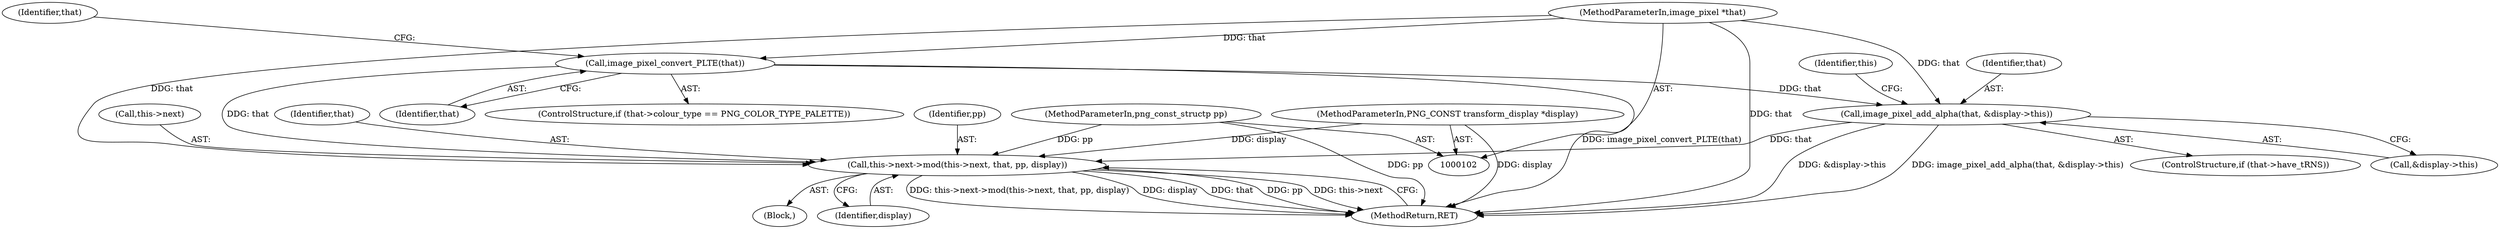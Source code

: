 digraph "0_Android_9d4853418ab2f754c2b63e091c29c5529b8b86ca_67@pointer" {
"1000142" [label="(Call,this->next->mod(this->next, that, pp, display))"];
"1000114" [label="(Call,image_pixel_convert_PLTE(that))"];
"1000104" [label="(MethodParameterIn,image_pixel *that)"];
"1000136" [label="(Call,image_pixel_add_alpha(that, &display->this))"];
"1000105" [label="(MethodParameterIn,png_const_structp pp)"];
"1000106" [label="(MethodParameterIn,PNG_CONST transform_display *display)"];
"1000146" [label="(Identifier,that)"];
"1000115" [label="(Identifier,that)"];
"1000134" [label="(Identifier,that)"];
"1000104" [label="(MethodParameterIn,image_pixel *that)"];
"1000114" [label="(Call,image_pixel_convert_PLTE(that))"];
"1000107" [label="(Block,)"];
"1000132" [label="(ControlStructure,if (that->have_tRNS))"];
"1000105" [label="(MethodParameterIn,png_const_structp pp)"];
"1000137" [label="(Identifier,that)"];
"1000142" [label="(Call,this->next->mod(this->next, that, pp, display))"];
"1000106" [label="(MethodParameterIn,PNG_CONST transform_display *display)"];
"1000149" [label="(MethodReturn,RET)"];
"1000136" [label="(Call,image_pixel_add_alpha(that, &display->this))"];
"1000148" [label="(Identifier,display)"];
"1000147" [label="(Identifier,pp)"];
"1000138" [label="(Call,&display->this)"];
"1000108" [label="(ControlStructure,if (that->colour_type == PNG_COLOR_TYPE_PALETTE))"];
"1000143" [label="(Call,this->next)"];
"1000144" [label="(Identifier,this)"];
"1000142" -> "1000107"  [label="AST: "];
"1000142" -> "1000148"  [label="CFG: "];
"1000143" -> "1000142"  [label="AST: "];
"1000146" -> "1000142"  [label="AST: "];
"1000147" -> "1000142"  [label="AST: "];
"1000148" -> "1000142"  [label="AST: "];
"1000149" -> "1000142"  [label="CFG: "];
"1000142" -> "1000149"  [label="DDG: this->next->mod(this->next, that, pp, display)"];
"1000142" -> "1000149"  [label="DDG: display"];
"1000142" -> "1000149"  [label="DDG: that"];
"1000142" -> "1000149"  [label="DDG: pp"];
"1000142" -> "1000149"  [label="DDG: this->next"];
"1000114" -> "1000142"  [label="DDG: that"];
"1000136" -> "1000142"  [label="DDG: that"];
"1000104" -> "1000142"  [label="DDG: that"];
"1000105" -> "1000142"  [label="DDG: pp"];
"1000106" -> "1000142"  [label="DDG: display"];
"1000114" -> "1000108"  [label="AST: "];
"1000114" -> "1000115"  [label="CFG: "];
"1000115" -> "1000114"  [label="AST: "];
"1000134" -> "1000114"  [label="CFG: "];
"1000114" -> "1000149"  [label="DDG: image_pixel_convert_PLTE(that)"];
"1000104" -> "1000114"  [label="DDG: that"];
"1000114" -> "1000136"  [label="DDG: that"];
"1000104" -> "1000102"  [label="AST: "];
"1000104" -> "1000149"  [label="DDG: that"];
"1000104" -> "1000136"  [label="DDG: that"];
"1000136" -> "1000132"  [label="AST: "];
"1000136" -> "1000138"  [label="CFG: "];
"1000137" -> "1000136"  [label="AST: "];
"1000138" -> "1000136"  [label="AST: "];
"1000144" -> "1000136"  [label="CFG: "];
"1000136" -> "1000149"  [label="DDG: image_pixel_add_alpha(that, &display->this)"];
"1000136" -> "1000149"  [label="DDG: &display->this"];
"1000105" -> "1000102"  [label="AST: "];
"1000105" -> "1000149"  [label="DDG: pp"];
"1000106" -> "1000102"  [label="AST: "];
"1000106" -> "1000149"  [label="DDG: display"];
}
